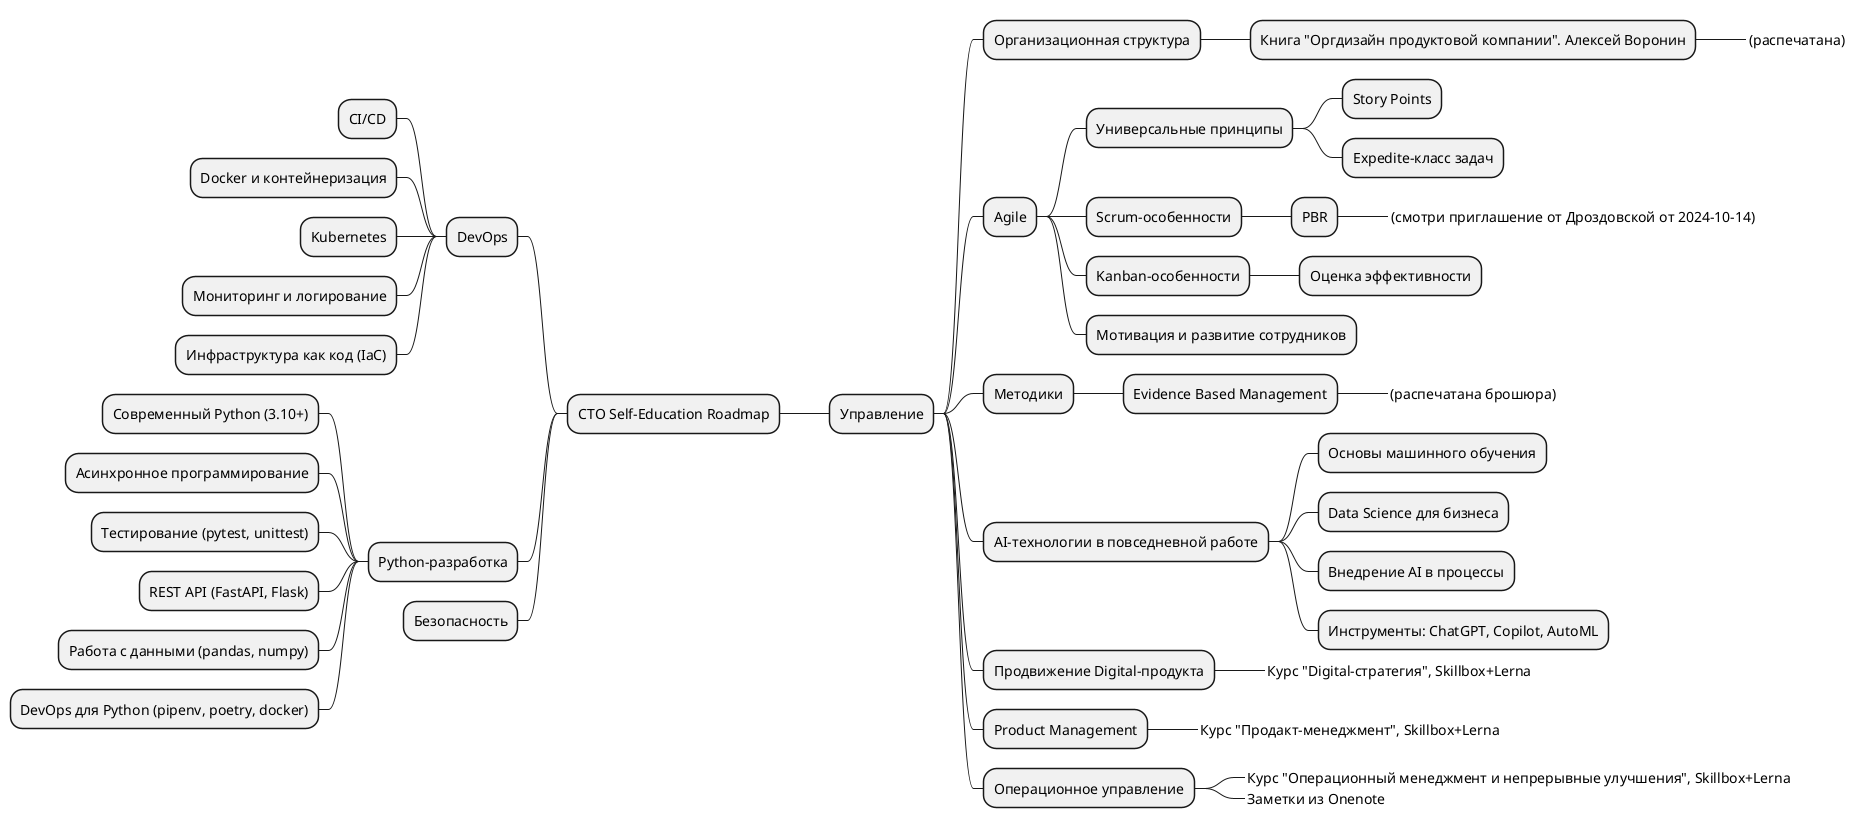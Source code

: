 @startmindmap CTO Roadmap
+ CTO Self-Education Roadmap

++ Управление

+++ Организационная структура

++++ Книга "Оргдизайн продуктовой компании". Алексей Воронин
+++++_  (распечатана)

+++ Agile
++++ Универсальные принципы
+++++ Story Points
+++++ Expedite-класс задач
++++ Scrum-особенности
+++++ PBR
++++++_ (смотри приглашение от Дроздовской от 2024-10-14)
++++ Kanban-особенности
+++++ Оценка эффективности
++++ Мотивация и развитие сотрудников

+++ Методики

++++ Evidence Based Management
+++++_ (распечатана брошюра)

+++ AI-технологии в повседневной работе
++++ Основы машинного обучения
++++ Data Science для бизнеса
++++ Внедрение AI в процессы
++++ Инструменты: ChatGPT, Copilot, AutoML

+++ Продвижение Digital-продукта
++++_ Курс "Digital-стратегия", Skillbox+Lerna

+++ Product Management
++++_ Курс "Продакт-менеджмент", Skillbox+Lerna

+++ Операционное управление
++++_ Курс "Операционный менеджмент и непрерывные улучшения", Skillbox+Lerna
++++_ Заметки из Onenote


-- DevOps
--- CI/CD
--- Docker и контейнеризация
--- Kubernetes
--- Мониторинг и логирование
--- Инфраструктура как код (IaC)
-- Python-разработка
--- Современный Python (3.10+)
--- Асинхронное программирование
--- Тестирование (pytest, unittest)
--- REST API (FastAPI, Flask)
--- Работа с данными (pandas, numpy)
--- DevOps для Python (pipenv, poetry, docker)

-- Безопасность
@endmindmap
